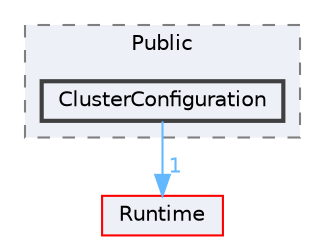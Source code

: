 digraph "ClusterConfiguration"
{
 // INTERACTIVE_SVG=YES
 // LATEX_PDF_SIZE
  bgcolor="transparent";
  edge [fontname=Helvetica,fontsize=10,labelfontname=Helvetica,labelfontsize=10];
  node [fontname=Helvetica,fontsize=10,shape=box,height=0.2,width=0.4];
  compound=true
  subgraph clusterdir_9b2c43184c2c898e41a81135297ee75d {
    graph [ bgcolor="#edf0f7", pencolor="grey50", label="Public", fontname=Helvetica,fontsize=10 style="filled,dashed", URL="dir_9b2c43184c2c898e41a81135297ee75d.html",tooltip=""]
  dir_277cd64138a500d9e9cf5b11c1446059 [label="ClusterConfiguration", fillcolor="#edf0f7", color="grey25", style="filled,bold", URL="dir_277cd64138a500d9e9cf5b11c1446059.html",tooltip=""];
  }
  dir_7536b172fbd480bfd146a1b1acd6856b [label="Runtime", fillcolor="#edf0f7", color="red", style="filled", URL="dir_7536b172fbd480bfd146a1b1acd6856b.html",tooltip=""];
  dir_277cd64138a500d9e9cf5b11c1446059->dir_7536b172fbd480bfd146a1b1acd6856b [headlabel="1", labeldistance=1.5 headhref="dir_000200_000984.html" href="dir_000200_000984.html" color="steelblue1" fontcolor="steelblue1"];
}
